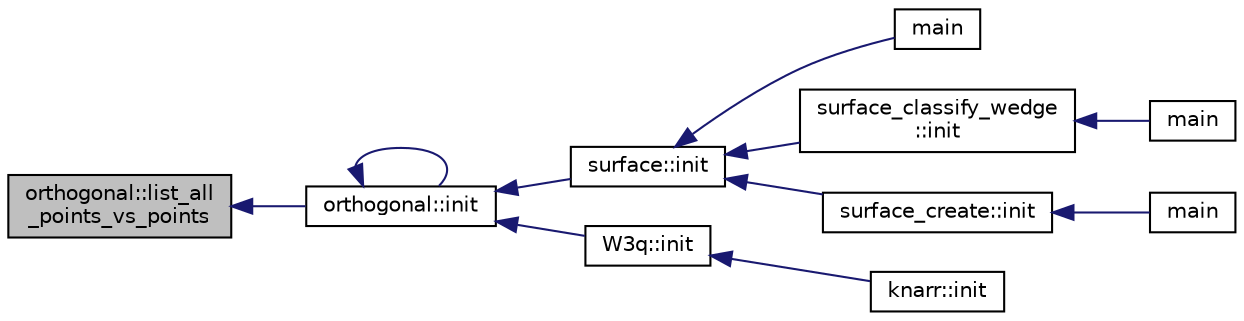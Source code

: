 digraph "orthogonal::list_all_points_vs_points"
{
  edge [fontname="Helvetica",fontsize="10",labelfontname="Helvetica",labelfontsize="10"];
  node [fontname="Helvetica",fontsize="10",shape=record];
  rankdir="LR";
  Node11552 [label="orthogonal::list_all\l_points_vs_points",height=0.2,width=0.4,color="black", fillcolor="grey75", style="filled", fontcolor="black"];
  Node11552 -> Node11553 [dir="back",color="midnightblue",fontsize="10",style="solid",fontname="Helvetica"];
  Node11553 [label="orthogonal::init",height=0.2,width=0.4,color="black", fillcolor="white", style="filled",URL="$d7/daa/classorthogonal.html#a8bd53ba30f34ac50889503f0f3ef6deb"];
  Node11553 -> Node11553 [dir="back",color="midnightblue",fontsize="10",style="solid",fontname="Helvetica"];
  Node11553 -> Node11554 [dir="back",color="midnightblue",fontsize="10",style="solid",fontname="Helvetica"];
  Node11554 [label="surface::init",height=0.2,width=0.4,color="black", fillcolor="white", style="filled",URL="$d5/d88/classsurface.html#a90570b0ca6ab02988159f2c40cb27308"];
  Node11554 -> Node11555 [dir="back",color="midnightblue",fontsize="10",style="solid",fontname="Helvetica"];
  Node11555 [label="main",height=0.2,width=0.4,color="black", fillcolor="white", style="filled",URL="$d6/dc3/arc__lifting__main_8_c.html#a217dbf8b442f20279ea00b898af96f52"];
  Node11554 -> Node11556 [dir="back",color="midnightblue",fontsize="10",style="solid",fontname="Helvetica"];
  Node11556 [label="surface_classify_wedge\l::init",height=0.2,width=0.4,color="black", fillcolor="white", style="filled",URL="$d7/d5c/classsurface__classify__wedge.html#a43302106663b307aa8274a5112a7010a"];
  Node11556 -> Node11557 [dir="back",color="midnightblue",fontsize="10",style="solid",fontname="Helvetica"];
  Node11557 [label="main",height=0.2,width=0.4,color="black", fillcolor="white", style="filled",URL="$df/df8/surface__classify_8_c.html#a217dbf8b442f20279ea00b898af96f52"];
  Node11554 -> Node11558 [dir="back",color="midnightblue",fontsize="10",style="solid",fontname="Helvetica"];
  Node11558 [label="surface_create::init",height=0.2,width=0.4,color="black", fillcolor="white", style="filled",URL="$de/da4/classsurface__create.html#ab0db5c12825f778e3caf8aa4da02eb06"];
  Node11558 -> Node11559 [dir="back",color="midnightblue",fontsize="10",style="solid",fontname="Helvetica"];
  Node11559 [label="main",height=0.2,width=0.4,color="black", fillcolor="white", style="filled",URL="$d2/dfa/create__surface__main_8_c.html#a217dbf8b442f20279ea00b898af96f52"];
  Node11553 -> Node11560 [dir="back",color="midnightblue",fontsize="10",style="solid",fontname="Helvetica"];
  Node11560 [label="W3q::init",height=0.2,width=0.4,color="black", fillcolor="white", style="filled",URL="$de/d2c/class_w3q.html#a215fe070895a4915537fcb1bfba4f777"];
  Node11560 -> Node11561 [dir="back",color="midnightblue",fontsize="10",style="solid",fontname="Helvetica"];
  Node11561 [label="knarr::init",height=0.2,width=0.4,color="black", fillcolor="white", style="filled",URL="$d7/de5/classknarr.html#a1e25f28aeec8f316cc0ce81eb89e670e"];
}
